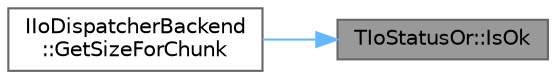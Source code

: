 digraph "TIoStatusOr::IsOk"
{
 // INTERACTIVE_SVG=YES
 // LATEX_PDF_SIZE
  bgcolor="transparent";
  edge [fontname=Helvetica,fontsize=10,labelfontname=Helvetica,labelfontsize=10];
  node [fontname=Helvetica,fontsize=10,shape=box,height=0.2,width=0.4];
  rankdir="RL";
  Node1 [id="Node000001",label="TIoStatusOr::IsOk",height=0.2,width=0.4,color="gray40", fillcolor="grey60", style="filled", fontcolor="black",tooltip=" "];
  Node1 -> Node2 [id="edge1_Node000001_Node000002",dir="back",color="steelblue1",style="solid",tooltip=" "];
  Node2 [id="Node000002",label="IIoDispatcherBackend\l::GetSizeForChunk",height=0.2,width=0.4,color="grey40", fillcolor="white", style="filled",URL="$de/ded/structIIoDispatcherBackend.html#a402a5b1eb0964633358060e7a302a04d",tooltip="Returns the size of the chunk and the size of the requested range."];
}
